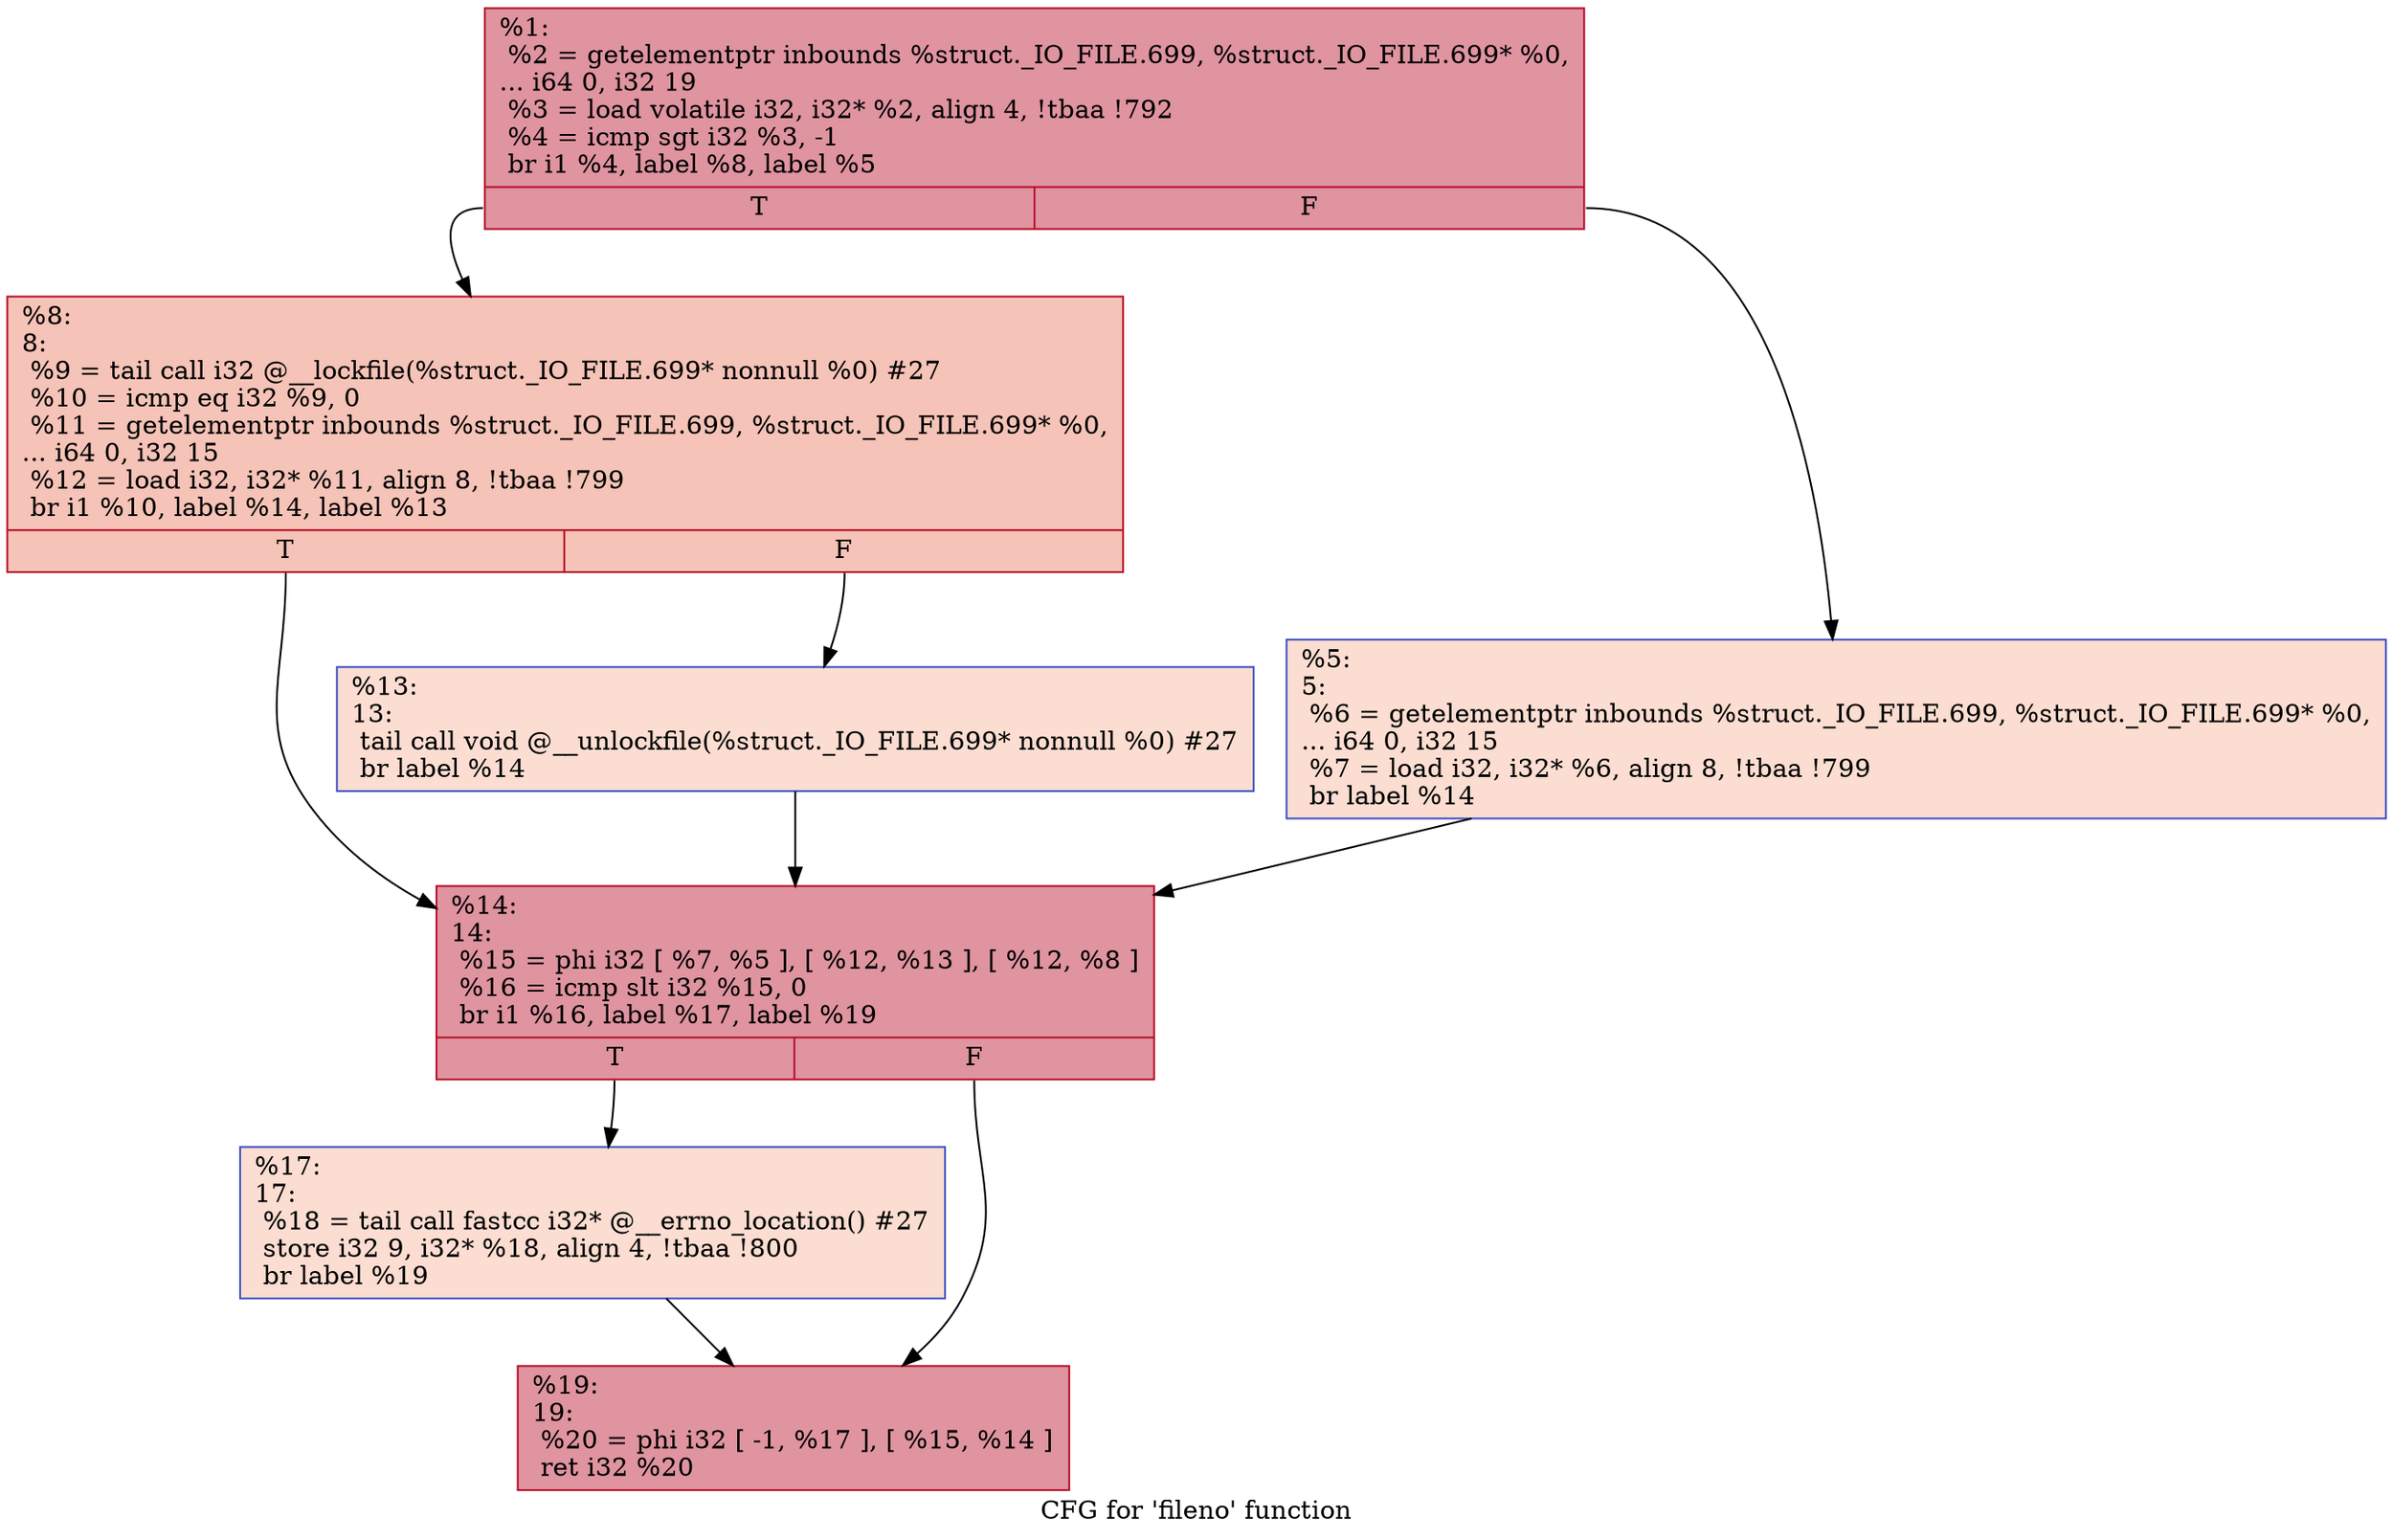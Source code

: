 digraph "CFG for 'fileno' function" {
	label="CFG for 'fileno' function";

	Node0x255cab0 [shape=record,color="#b70d28ff", style=filled, fillcolor="#b70d2870",label="{%1:\l  %2 = getelementptr inbounds %struct._IO_FILE.699, %struct._IO_FILE.699* %0,\l... i64 0, i32 19\l  %3 = load volatile i32, i32* %2, align 4, !tbaa !792\l  %4 = icmp sgt i32 %3, -1\l  br i1 %4, label %8, label %5\l|{<s0>T|<s1>F}}"];
	Node0x255cab0:s0 -> Node0x255cbc0;
	Node0x255cab0:s1 -> Node0x255cb70;
	Node0x255cb70 [shape=record,color="#3d50c3ff", style=filled, fillcolor="#f7b39670",label="{%5:\l5:                                                \l  %6 = getelementptr inbounds %struct._IO_FILE.699, %struct._IO_FILE.699* %0,\l... i64 0, i32 15\l  %7 = load i32, i32* %6, align 8, !tbaa !799\l  br label %14\l}"];
	Node0x255cb70 -> Node0x255cc60;
	Node0x255cbc0 [shape=record,color="#b70d28ff", style=filled, fillcolor="#e8765c70",label="{%8:\l8:                                                \l  %9 = tail call i32 @__lockfile(%struct._IO_FILE.699* nonnull %0) #27\l  %10 = icmp eq i32 %9, 0\l  %11 = getelementptr inbounds %struct._IO_FILE.699, %struct._IO_FILE.699* %0,\l... i64 0, i32 15\l  %12 = load i32, i32* %11, align 8, !tbaa !799\l  br i1 %10, label %14, label %13\l|{<s0>T|<s1>F}}"];
	Node0x255cbc0:s0 -> Node0x255cc60;
	Node0x255cbc0:s1 -> Node0x255cc10;
	Node0x255cc10 [shape=record,color="#3d50c3ff", style=filled, fillcolor="#f7b39670",label="{%13:\l13:                                               \l  tail call void @__unlockfile(%struct._IO_FILE.699* nonnull %0) #27\l  br label %14\l}"];
	Node0x255cc10 -> Node0x255cc60;
	Node0x255cc60 [shape=record,color="#b70d28ff", style=filled, fillcolor="#b70d2870",label="{%14:\l14:                                               \l  %15 = phi i32 [ %7, %5 ], [ %12, %13 ], [ %12, %8 ]\l  %16 = icmp slt i32 %15, 0\l  br i1 %16, label %17, label %19\l|{<s0>T|<s1>F}}"];
	Node0x255cc60:s0 -> Node0x255ccb0;
	Node0x255cc60:s1 -> Node0x255cd00;
	Node0x255ccb0 [shape=record,color="#3d50c3ff", style=filled, fillcolor="#f7b39670",label="{%17:\l17:                                               \l  %18 = tail call fastcc i32* @__errno_location() #27\l  store i32 9, i32* %18, align 4, !tbaa !800\l  br label %19\l}"];
	Node0x255ccb0 -> Node0x255cd00;
	Node0x255cd00 [shape=record,color="#b70d28ff", style=filled, fillcolor="#b70d2870",label="{%19:\l19:                                               \l  %20 = phi i32 [ -1, %17 ], [ %15, %14 ]\l  ret i32 %20\l}"];
}
